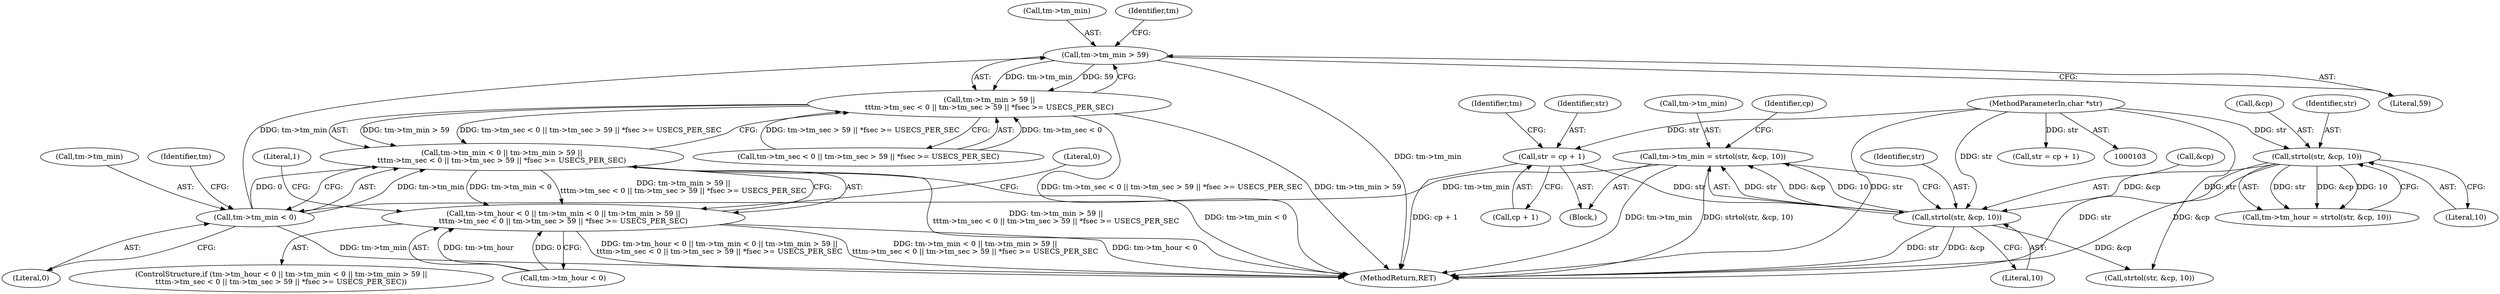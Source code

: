 digraph "0_postgres_4318daecc959886d001a6e79c6ea853e8b1dfb4b_1@pointer" {
"1000254" [label="(Call,tm->tm_min > 59)"];
"1000248" [label="(Call,tm->tm_min < 0)"];
"1000136" [label="(Call,tm->tm_min = strtol(str, &cp, 10))"];
"1000140" [label="(Call,strtol(str, &cp, 10))"];
"1000131" [label="(Call,str = cp + 1)"];
"1000104" [label="(MethodParameterIn,char *str)"];
"1000118" [label="(Call,strtol(str, &cp, 10))"];
"1000253" [label="(Call,tm->tm_min > 59 ||\n\t\ttm->tm_sec < 0 || tm->tm_sec > 59 || *fsec >= USECS_PER_SEC)"];
"1000247" [label="(Call,tm->tm_min < 0 || tm->tm_min > 59 ||\n\t\ttm->tm_sec < 0 || tm->tm_sec > 59 || *fsec >= USECS_PER_SEC)"];
"1000241" [label="(Call,tm->tm_hour < 0 || tm->tm_min < 0 || tm->tm_min > 59 ||\n\t\ttm->tm_sec < 0 || tm->tm_sec > 59 || *fsec >= USECS_PER_SEC)"];
"1000258" [label="(Literal,59)"];
"1000180" [label="(Call,strtol(str, &cp, 10))"];
"1000248" [label="(Call,tm->tm_min < 0)"];
"1000254" [label="(Call,tm->tm_min > 59)"];
"1000240" [label="(ControlStructure,if (tm->tm_hour < 0 || tm->tm_min < 0 || tm->tm_min > 59 ||\n\t\ttm->tm_sec < 0 || tm->tm_sec > 59 || *fsec >= USECS_PER_SEC))"];
"1000241" [label="(Call,tm->tm_hour < 0 || tm->tm_min < 0 || tm->tm_min > 59 ||\n\t\ttm->tm_sec < 0 || tm->tm_sec > 59 || *fsec >= USECS_PER_SEC)"];
"1000136" [label="(Call,tm->tm_min = strtol(str, &cp, 10))"];
"1000252" [label="(Literal,0)"];
"1000255" [label="(Call,tm->tm_min)"];
"1000148" [label="(Identifier,cp)"];
"1000144" [label="(Literal,10)"];
"1000114" [label="(Call,tm->tm_hour = strtol(str, &cp, 10))"];
"1000262" [label="(Identifier,tm)"];
"1000138" [label="(Identifier,tm)"];
"1000142" [label="(Call,&cp)"];
"1000249" [label="(Call,tm->tm_min)"];
"1000137" [label="(Call,tm->tm_min)"];
"1000133" [label="(Call,cp + 1)"];
"1000119" [label="(Identifier,str)"];
"1000140" [label="(Call,strtol(str, &cp, 10))"];
"1000118" [label="(Call,strtol(str, &cp, 10))"];
"1000108" [label="(Block,)"];
"1000141" [label="(Identifier,str)"];
"1000104" [label="(MethodParameterIn,char *str)"];
"1000171" [label="(Call,str = cp + 1)"];
"1000256" [label="(Identifier,tm)"];
"1000247" [label="(Call,tm->tm_min < 0 || tm->tm_min > 59 ||\n\t\ttm->tm_sec < 0 || tm->tm_sec > 59 || *fsec >= USECS_PER_SEC)"];
"1000120" [label="(Call,&cp)"];
"1000259" [label="(Call,tm->tm_sec < 0 || tm->tm_sec > 59 || *fsec >= USECS_PER_SEC)"];
"1000122" [label="(Literal,10)"];
"1000253" [label="(Call,tm->tm_min > 59 ||\n\t\ttm->tm_sec < 0 || tm->tm_sec > 59 || *fsec >= USECS_PER_SEC)"];
"1000279" [label="(Literal,0)"];
"1000280" [label="(MethodReturn,RET)"];
"1000132" [label="(Identifier,str)"];
"1000242" [label="(Call,tm->tm_hour < 0)"];
"1000131" [label="(Call,str = cp + 1)"];
"1000277" [label="(Literal,1)"];
"1000254" -> "1000253"  [label="AST: "];
"1000254" -> "1000258"  [label="CFG: "];
"1000255" -> "1000254"  [label="AST: "];
"1000258" -> "1000254"  [label="AST: "];
"1000262" -> "1000254"  [label="CFG: "];
"1000253" -> "1000254"  [label="CFG: "];
"1000254" -> "1000280"  [label="DDG: tm->tm_min"];
"1000254" -> "1000253"  [label="DDG: tm->tm_min"];
"1000254" -> "1000253"  [label="DDG: 59"];
"1000248" -> "1000254"  [label="DDG: tm->tm_min"];
"1000248" -> "1000247"  [label="AST: "];
"1000248" -> "1000252"  [label="CFG: "];
"1000249" -> "1000248"  [label="AST: "];
"1000252" -> "1000248"  [label="AST: "];
"1000256" -> "1000248"  [label="CFG: "];
"1000247" -> "1000248"  [label="CFG: "];
"1000248" -> "1000280"  [label="DDG: tm->tm_min"];
"1000248" -> "1000247"  [label="DDG: tm->tm_min"];
"1000248" -> "1000247"  [label="DDG: 0"];
"1000136" -> "1000248"  [label="DDG: tm->tm_min"];
"1000136" -> "1000108"  [label="AST: "];
"1000136" -> "1000140"  [label="CFG: "];
"1000137" -> "1000136"  [label="AST: "];
"1000140" -> "1000136"  [label="AST: "];
"1000148" -> "1000136"  [label="CFG: "];
"1000136" -> "1000280"  [label="DDG: strtol(str, &cp, 10)"];
"1000136" -> "1000280"  [label="DDG: tm->tm_min"];
"1000140" -> "1000136"  [label="DDG: str"];
"1000140" -> "1000136"  [label="DDG: &cp"];
"1000140" -> "1000136"  [label="DDG: 10"];
"1000140" -> "1000144"  [label="CFG: "];
"1000141" -> "1000140"  [label="AST: "];
"1000142" -> "1000140"  [label="AST: "];
"1000144" -> "1000140"  [label="AST: "];
"1000140" -> "1000280"  [label="DDG: str"];
"1000140" -> "1000280"  [label="DDG: &cp"];
"1000131" -> "1000140"  [label="DDG: str"];
"1000104" -> "1000140"  [label="DDG: str"];
"1000118" -> "1000140"  [label="DDG: &cp"];
"1000140" -> "1000180"  [label="DDG: &cp"];
"1000131" -> "1000108"  [label="AST: "];
"1000131" -> "1000133"  [label="CFG: "];
"1000132" -> "1000131"  [label="AST: "];
"1000133" -> "1000131"  [label="AST: "];
"1000138" -> "1000131"  [label="CFG: "];
"1000131" -> "1000280"  [label="DDG: cp + 1"];
"1000104" -> "1000131"  [label="DDG: str"];
"1000104" -> "1000103"  [label="AST: "];
"1000104" -> "1000280"  [label="DDG: str"];
"1000104" -> "1000118"  [label="DDG: str"];
"1000104" -> "1000171"  [label="DDG: str"];
"1000104" -> "1000180"  [label="DDG: str"];
"1000118" -> "1000114"  [label="AST: "];
"1000118" -> "1000122"  [label="CFG: "];
"1000119" -> "1000118"  [label="AST: "];
"1000120" -> "1000118"  [label="AST: "];
"1000122" -> "1000118"  [label="AST: "];
"1000114" -> "1000118"  [label="CFG: "];
"1000118" -> "1000280"  [label="DDG: &cp"];
"1000118" -> "1000280"  [label="DDG: str"];
"1000118" -> "1000114"  [label="DDG: str"];
"1000118" -> "1000114"  [label="DDG: &cp"];
"1000118" -> "1000114"  [label="DDG: 10"];
"1000253" -> "1000247"  [label="AST: "];
"1000253" -> "1000259"  [label="CFG: "];
"1000259" -> "1000253"  [label="AST: "];
"1000247" -> "1000253"  [label="CFG: "];
"1000253" -> "1000280"  [label="DDG: tm->tm_sec < 0 || tm->tm_sec > 59 || *fsec >= USECS_PER_SEC"];
"1000253" -> "1000280"  [label="DDG: tm->tm_min > 59"];
"1000253" -> "1000247"  [label="DDG: tm->tm_min > 59"];
"1000253" -> "1000247"  [label="DDG: tm->tm_sec < 0 || tm->tm_sec > 59 || *fsec >= USECS_PER_SEC"];
"1000259" -> "1000253"  [label="DDG: tm->tm_sec < 0"];
"1000259" -> "1000253"  [label="DDG: tm->tm_sec > 59 || *fsec >= USECS_PER_SEC"];
"1000247" -> "1000241"  [label="AST: "];
"1000241" -> "1000247"  [label="CFG: "];
"1000247" -> "1000280"  [label="DDG: tm->tm_min < 0"];
"1000247" -> "1000280"  [label="DDG: tm->tm_min > 59 ||\n\t\ttm->tm_sec < 0 || tm->tm_sec > 59 || *fsec >= USECS_PER_SEC"];
"1000247" -> "1000241"  [label="DDG: tm->tm_min < 0"];
"1000247" -> "1000241"  [label="DDG: tm->tm_min > 59 ||\n\t\ttm->tm_sec < 0 || tm->tm_sec > 59 || *fsec >= USECS_PER_SEC"];
"1000241" -> "1000240"  [label="AST: "];
"1000241" -> "1000242"  [label="CFG: "];
"1000242" -> "1000241"  [label="AST: "];
"1000277" -> "1000241"  [label="CFG: "];
"1000279" -> "1000241"  [label="CFG: "];
"1000241" -> "1000280"  [label="DDG: tm->tm_hour < 0"];
"1000241" -> "1000280"  [label="DDG: tm->tm_hour < 0 || tm->tm_min < 0 || tm->tm_min > 59 ||\n\t\ttm->tm_sec < 0 || tm->tm_sec > 59 || *fsec >= USECS_PER_SEC"];
"1000241" -> "1000280"  [label="DDG: tm->tm_min < 0 || tm->tm_min > 59 ||\n\t\ttm->tm_sec < 0 || tm->tm_sec > 59 || *fsec >= USECS_PER_SEC"];
"1000242" -> "1000241"  [label="DDG: tm->tm_hour"];
"1000242" -> "1000241"  [label="DDG: 0"];
}
